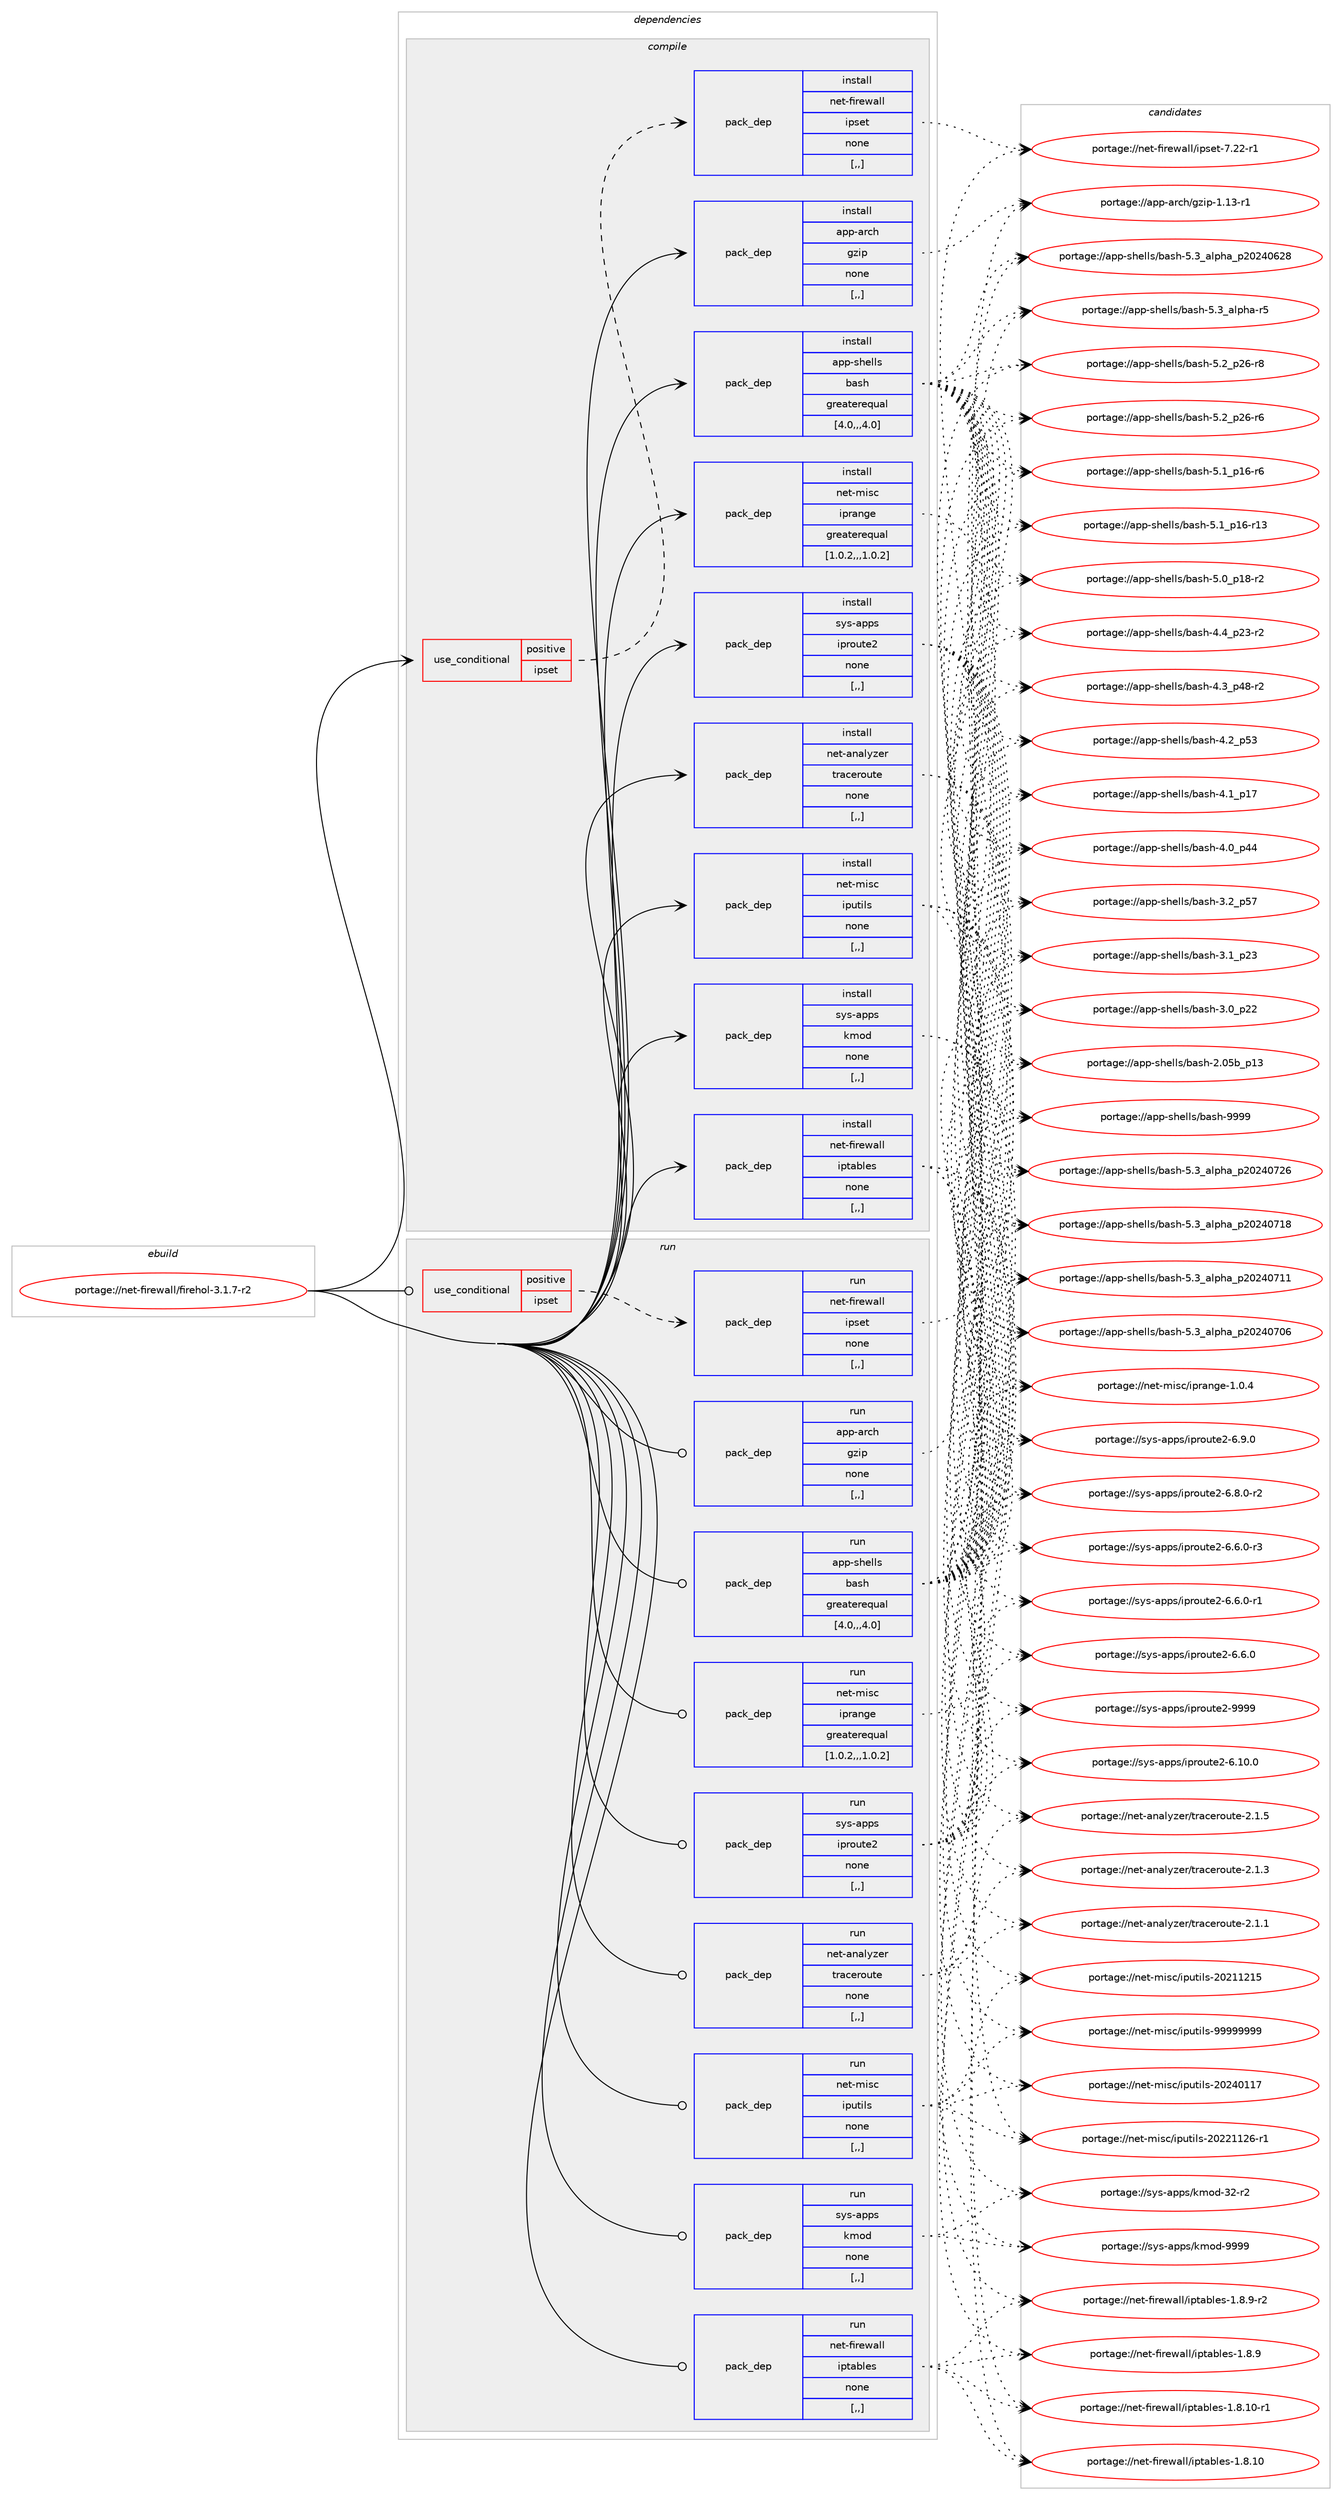 digraph prolog {

# *************
# Graph options
# *************

newrank=true;
concentrate=true;
compound=true;
graph [rankdir=LR,fontname=Helvetica,fontsize=10,ranksep=1.5];#, ranksep=2.5, nodesep=0.2];
edge  [arrowhead=vee];
node  [fontname=Helvetica,fontsize=10];

# **********
# The ebuild
# **********

subgraph cluster_leftcol {
color=gray;
label=<<i>ebuild</i>>;
id [label="portage://net-firewall/firehol-3.1.7-r2", color=red, width=4, href="../net-firewall/firehol-3.1.7-r2.svg"];
}

# ****************
# The dependencies
# ****************

subgraph cluster_midcol {
color=gray;
label=<<i>dependencies</i>>;
subgraph cluster_compile {
fillcolor="#eeeeee";
style=filled;
label=<<i>compile</i>>;
subgraph cond89915 {
dependency346525 [label=<<TABLE BORDER="0" CELLBORDER="1" CELLSPACING="0" CELLPADDING="4"><TR><TD ROWSPAN="3" CELLPADDING="10">use_conditional</TD></TR><TR><TD>positive</TD></TR><TR><TD>ipset</TD></TR></TABLE>>, shape=none, color=red];
subgraph pack254019 {
dependency346526 [label=<<TABLE BORDER="0" CELLBORDER="1" CELLSPACING="0" CELLPADDING="4" WIDTH="220"><TR><TD ROWSPAN="6" CELLPADDING="30">pack_dep</TD></TR><TR><TD WIDTH="110">install</TD></TR><TR><TD>net-firewall</TD></TR><TR><TD>ipset</TD></TR><TR><TD>none</TD></TR><TR><TD>[,,]</TD></TR></TABLE>>, shape=none, color=blue];
}
dependency346525:e -> dependency346526:w [weight=20,style="dashed",arrowhead="vee"];
}
id:e -> dependency346525:w [weight=20,style="solid",arrowhead="vee"];
subgraph pack254020 {
dependency346527 [label=<<TABLE BORDER="0" CELLBORDER="1" CELLSPACING="0" CELLPADDING="4" WIDTH="220"><TR><TD ROWSPAN="6" CELLPADDING="30">pack_dep</TD></TR><TR><TD WIDTH="110">install</TD></TR><TR><TD>app-arch</TD></TR><TR><TD>gzip</TD></TR><TR><TD>none</TD></TR><TR><TD>[,,]</TD></TR></TABLE>>, shape=none, color=blue];
}
id:e -> dependency346527:w [weight=20,style="solid",arrowhead="vee"];
subgraph pack254021 {
dependency346528 [label=<<TABLE BORDER="0" CELLBORDER="1" CELLSPACING="0" CELLPADDING="4" WIDTH="220"><TR><TD ROWSPAN="6" CELLPADDING="30">pack_dep</TD></TR><TR><TD WIDTH="110">install</TD></TR><TR><TD>app-shells</TD></TR><TR><TD>bash</TD></TR><TR><TD>greaterequal</TD></TR><TR><TD>[4.0,,,4.0]</TD></TR></TABLE>>, shape=none, color=blue];
}
id:e -> dependency346528:w [weight=20,style="solid",arrowhead="vee"];
subgraph pack254022 {
dependency346529 [label=<<TABLE BORDER="0" CELLBORDER="1" CELLSPACING="0" CELLPADDING="4" WIDTH="220"><TR><TD ROWSPAN="6" CELLPADDING="30">pack_dep</TD></TR><TR><TD WIDTH="110">install</TD></TR><TR><TD>net-analyzer</TD></TR><TR><TD>traceroute</TD></TR><TR><TD>none</TD></TR><TR><TD>[,,]</TD></TR></TABLE>>, shape=none, color=blue];
}
id:e -> dependency346529:w [weight=20,style="solid",arrowhead="vee"];
subgraph pack254023 {
dependency346530 [label=<<TABLE BORDER="0" CELLBORDER="1" CELLSPACING="0" CELLPADDING="4" WIDTH="220"><TR><TD ROWSPAN="6" CELLPADDING="30">pack_dep</TD></TR><TR><TD WIDTH="110">install</TD></TR><TR><TD>net-firewall</TD></TR><TR><TD>iptables</TD></TR><TR><TD>none</TD></TR><TR><TD>[,,]</TD></TR></TABLE>>, shape=none, color=blue];
}
id:e -> dependency346530:w [weight=20,style="solid",arrowhead="vee"];
subgraph pack254024 {
dependency346531 [label=<<TABLE BORDER="0" CELLBORDER="1" CELLSPACING="0" CELLPADDING="4" WIDTH="220"><TR><TD ROWSPAN="6" CELLPADDING="30">pack_dep</TD></TR><TR><TD WIDTH="110">install</TD></TR><TR><TD>net-misc</TD></TR><TR><TD>iprange</TD></TR><TR><TD>greaterequal</TD></TR><TR><TD>[1.0.2,,,1.0.2]</TD></TR></TABLE>>, shape=none, color=blue];
}
id:e -> dependency346531:w [weight=20,style="solid",arrowhead="vee"];
subgraph pack254025 {
dependency346532 [label=<<TABLE BORDER="0" CELLBORDER="1" CELLSPACING="0" CELLPADDING="4" WIDTH="220"><TR><TD ROWSPAN="6" CELLPADDING="30">pack_dep</TD></TR><TR><TD WIDTH="110">install</TD></TR><TR><TD>net-misc</TD></TR><TR><TD>iputils</TD></TR><TR><TD>none</TD></TR><TR><TD>[,,]</TD></TR></TABLE>>, shape=none, color=blue];
}
id:e -> dependency346532:w [weight=20,style="solid",arrowhead="vee"];
subgraph pack254026 {
dependency346533 [label=<<TABLE BORDER="0" CELLBORDER="1" CELLSPACING="0" CELLPADDING="4" WIDTH="220"><TR><TD ROWSPAN="6" CELLPADDING="30">pack_dep</TD></TR><TR><TD WIDTH="110">install</TD></TR><TR><TD>sys-apps</TD></TR><TR><TD>iproute2</TD></TR><TR><TD>none</TD></TR><TR><TD>[,,]</TD></TR></TABLE>>, shape=none, color=blue];
}
id:e -> dependency346533:w [weight=20,style="solid",arrowhead="vee"];
subgraph pack254027 {
dependency346534 [label=<<TABLE BORDER="0" CELLBORDER="1" CELLSPACING="0" CELLPADDING="4" WIDTH="220"><TR><TD ROWSPAN="6" CELLPADDING="30">pack_dep</TD></TR><TR><TD WIDTH="110">install</TD></TR><TR><TD>sys-apps</TD></TR><TR><TD>kmod</TD></TR><TR><TD>none</TD></TR><TR><TD>[,,]</TD></TR></TABLE>>, shape=none, color=blue];
}
id:e -> dependency346534:w [weight=20,style="solid",arrowhead="vee"];
}
subgraph cluster_compileandrun {
fillcolor="#eeeeee";
style=filled;
label=<<i>compile and run</i>>;
}
subgraph cluster_run {
fillcolor="#eeeeee";
style=filled;
label=<<i>run</i>>;
subgraph cond89916 {
dependency346535 [label=<<TABLE BORDER="0" CELLBORDER="1" CELLSPACING="0" CELLPADDING="4"><TR><TD ROWSPAN="3" CELLPADDING="10">use_conditional</TD></TR><TR><TD>positive</TD></TR><TR><TD>ipset</TD></TR></TABLE>>, shape=none, color=red];
subgraph pack254028 {
dependency346536 [label=<<TABLE BORDER="0" CELLBORDER="1" CELLSPACING="0" CELLPADDING="4" WIDTH="220"><TR><TD ROWSPAN="6" CELLPADDING="30">pack_dep</TD></TR><TR><TD WIDTH="110">run</TD></TR><TR><TD>net-firewall</TD></TR><TR><TD>ipset</TD></TR><TR><TD>none</TD></TR><TR><TD>[,,]</TD></TR></TABLE>>, shape=none, color=blue];
}
dependency346535:e -> dependency346536:w [weight=20,style="dashed",arrowhead="vee"];
}
id:e -> dependency346535:w [weight=20,style="solid",arrowhead="odot"];
subgraph pack254029 {
dependency346537 [label=<<TABLE BORDER="0" CELLBORDER="1" CELLSPACING="0" CELLPADDING="4" WIDTH="220"><TR><TD ROWSPAN="6" CELLPADDING="30">pack_dep</TD></TR><TR><TD WIDTH="110">run</TD></TR><TR><TD>app-arch</TD></TR><TR><TD>gzip</TD></TR><TR><TD>none</TD></TR><TR><TD>[,,]</TD></TR></TABLE>>, shape=none, color=blue];
}
id:e -> dependency346537:w [weight=20,style="solid",arrowhead="odot"];
subgraph pack254030 {
dependency346538 [label=<<TABLE BORDER="0" CELLBORDER="1" CELLSPACING="0" CELLPADDING="4" WIDTH="220"><TR><TD ROWSPAN="6" CELLPADDING="30">pack_dep</TD></TR><TR><TD WIDTH="110">run</TD></TR><TR><TD>app-shells</TD></TR><TR><TD>bash</TD></TR><TR><TD>greaterequal</TD></TR><TR><TD>[4.0,,,4.0]</TD></TR></TABLE>>, shape=none, color=blue];
}
id:e -> dependency346538:w [weight=20,style="solid",arrowhead="odot"];
subgraph pack254031 {
dependency346539 [label=<<TABLE BORDER="0" CELLBORDER="1" CELLSPACING="0" CELLPADDING="4" WIDTH="220"><TR><TD ROWSPAN="6" CELLPADDING="30">pack_dep</TD></TR><TR><TD WIDTH="110">run</TD></TR><TR><TD>net-analyzer</TD></TR><TR><TD>traceroute</TD></TR><TR><TD>none</TD></TR><TR><TD>[,,]</TD></TR></TABLE>>, shape=none, color=blue];
}
id:e -> dependency346539:w [weight=20,style="solid",arrowhead="odot"];
subgraph pack254032 {
dependency346540 [label=<<TABLE BORDER="0" CELLBORDER="1" CELLSPACING="0" CELLPADDING="4" WIDTH="220"><TR><TD ROWSPAN="6" CELLPADDING="30">pack_dep</TD></TR><TR><TD WIDTH="110">run</TD></TR><TR><TD>net-firewall</TD></TR><TR><TD>iptables</TD></TR><TR><TD>none</TD></TR><TR><TD>[,,]</TD></TR></TABLE>>, shape=none, color=blue];
}
id:e -> dependency346540:w [weight=20,style="solid",arrowhead="odot"];
subgraph pack254033 {
dependency346541 [label=<<TABLE BORDER="0" CELLBORDER="1" CELLSPACING="0" CELLPADDING="4" WIDTH="220"><TR><TD ROWSPAN="6" CELLPADDING="30">pack_dep</TD></TR><TR><TD WIDTH="110">run</TD></TR><TR><TD>net-misc</TD></TR><TR><TD>iprange</TD></TR><TR><TD>greaterequal</TD></TR><TR><TD>[1.0.2,,,1.0.2]</TD></TR></TABLE>>, shape=none, color=blue];
}
id:e -> dependency346541:w [weight=20,style="solid",arrowhead="odot"];
subgraph pack254034 {
dependency346542 [label=<<TABLE BORDER="0" CELLBORDER="1" CELLSPACING="0" CELLPADDING="4" WIDTH="220"><TR><TD ROWSPAN="6" CELLPADDING="30">pack_dep</TD></TR><TR><TD WIDTH="110">run</TD></TR><TR><TD>net-misc</TD></TR><TR><TD>iputils</TD></TR><TR><TD>none</TD></TR><TR><TD>[,,]</TD></TR></TABLE>>, shape=none, color=blue];
}
id:e -> dependency346542:w [weight=20,style="solid",arrowhead="odot"];
subgraph pack254035 {
dependency346543 [label=<<TABLE BORDER="0" CELLBORDER="1" CELLSPACING="0" CELLPADDING="4" WIDTH="220"><TR><TD ROWSPAN="6" CELLPADDING="30">pack_dep</TD></TR><TR><TD WIDTH="110">run</TD></TR><TR><TD>sys-apps</TD></TR><TR><TD>iproute2</TD></TR><TR><TD>none</TD></TR><TR><TD>[,,]</TD></TR></TABLE>>, shape=none, color=blue];
}
id:e -> dependency346543:w [weight=20,style="solid",arrowhead="odot"];
subgraph pack254036 {
dependency346544 [label=<<TABLE BORDER="0" CELLBORDER="1" CELLSPACING="0" CELLPADDING="4" WIDTH="220"><TR><TD ROWSPAN="6" CELLPADDING="30">pack_dep</TD></TR><TR><TD WIDTH="110">run</TD></TR><TR><TD>sys-apps</TD></TR><TR><TD>kmod</TD></TR><TR><TD>none</TD></TR><TR><TD>[,,]</TD></TR></TABLE>>, shape=none, color=blue];
}
id:e -> dependency346544:w [weight=20,style="solid",arrowhead="odot"];
}
}

# **************
# The candidates
# **************

subgraph cluster_choices {
rank=same;
color=gray;
label=<<i>candidates</i>>;

subgraph choice254019 {
color=black;
nodesep=1;
choice11010111645102105114101119971081084710511211510111645554650504511449 [label="portage://net-firewall/ipset-7.22-r1", color=red, width=4,href="../net-firewall/ipset-7.22-r1.svg"];
dependency346526:e -> choice11010111645102105114101119971081084710511211510111645554650504511449:w [style=dotted,weight="100"];
}
subgraph choice254020 {
color=black;
nodesep=1;
choice971121124597114991044710312210511245494649514511449 [label="portage://app-arch/gzip-1.13-r1", color=red, width=4,href="../app-arch/gzip-1.13-r1.svg"];
dependency346527:e -> choice971121124597114991044710312210511245494649514511449:w [style=dotted,weight="100"];
}
subgraph choice254021 {
color=black;
nodesep=1;
choice97112112451151041011081081154798971151044557575757 [label="portage://app-shells/bash-9999", color=red, width=4,href="../app-shells/bash-9999.svg"];
choice971121124511510410110810811547989711510445534651959710811210497951125048505248555054 [label="portage://app-shells/bash-5.3_alpha_p20240726", color=red, width=4,href="../app-shells/bash-5.3_alpha_p20240726.svg"];
choice971121124511510410110810811547989711510445534651959710811210497951125048505248554956 [label="portage://app-shells/bash-5.3_alpha_p20240718", color=red, width=4,href="../app-shells/bash-5.3_alpha_p20240718.svg"];
choice971121124511510410110810811547989711510445534651959710811210497951125048505248554949 [label="portage://app-shells/bash-5.3_alpha_p20240711", color=red, width=4,href="../app-shells/bash-5.3_alpha_p20240711.svg"];
choice971121124511510410110810811547989711510445534651959710811210497951125048505248554854 [label="portage://app-shells/bash-5.3_alpha_p20240706", color=red, width=4,href="../app-shells/bash-5.3_alpha_p20240706.svg"];
choice971121124511510410110810811547989711510445534651959710811210497951125048505248545056 [label="portage://app-shells/bash-5.3_alpha_p20240628", color=red, width=4,href="../app-shells/bash-5.3_alpha_p20240628.svg"];
choice9711211245115104101108108115479897115104455346519597108112104974511453 [label="portage://app-shells/bash-5.3_alpha-r5", color=red, width=4,href="../app-shells/bash-5.3_alpha-r5.svg"];
choice9711211245115104101108108115479897115104455346509511250544511456 [label="portage://app-shells/bash-5.2_p26-r8", color=red, width=4,href="../app-shells/bash-5.2_p26-r8.svg"];
choice9711211245115104101108108115479897115104455346509511250544511454 [label="portage://app-shells/bash-5.2_p26-r6", color=red, width=4,href="../app-shells/bash-5.2_p26-r6.svg"];
choice9711211245115104101108108115479897115104455346499511249544511454 [label="portage://app-shells/bash-5.1_p16-r6", color=red, width=4,href="../app-shells/bash-5.1_p16-r6.svg"];
choice971121124511510410110810811547989711510445534649951124954451144951 [label="portage://app-shells/bash-5.1_p16-r13", color=red, width=4,href="../app-shells/bash-5.1_p16-r13.svg"];
choice9711211245115104101108108115479897115104455346489511249564511450 [label="portage://app-shells/bash-5.0_p18-r2", color=red, width=4,href="../app-shells/bash-5.0_p18-r2.svg"];
choice9711211245115104101108108115479897115104455246529511250514511450 [label="portage://app-shells/bash-4.4_p23-r2", color=red, width=4,href="../app-shells/bash-4.4_p23-r2.svg"];
choice9711211245115104101108108115479897115104455246519511252564511450 [label="portage://app-shells/bash-4.3_p48-r2", color=red, width=4,href="../app-shells/bash-4.3_p48-r2.svg"];
choice971121124511510410110810811547989711510445524650951125351 [label="portage://app-shells/bash-4.2_p53", color=red, width=4,href="../app-shells/bash-4.2_p53.svg"];
choice971121124511510410110810811547989711510445524649951124955 [label="portage://app-shells/bash-4.1_p17", color=red, width=4,href="../app-shells/bash-4.1_p17.svg"];
choice971121124511510410110810811547989711510445524648951125252 [label="portage://app-shells/bash-4.0_p44", color=red, width=4,href="../app-shells/bash-4.0_p44.svg"];
choice971121124511510410110810811547989711510445514650951125355 [label="portage://app-shells/bash-3.2_p57", color=red, width=4,href="../app-shells/bash-3.2_p57.svg"];
choice971121124511510410110810811547989711510445514649951125051 [label="portage://app-shells/bash-3.1_p23", color=red, width=4,href="../app-shells/bash-3.1_p23.svg"];
choice971121124511510410110810811547989711510445514648951125050 [label="portage://app-shells/bash-3.0_p22", color=red, width=4,href="../app-shells/bash-3.0_p22.svg"];
choice9711211245115104101108108115479897115104455046485398951124951 [label="portage://app-shells/bash-2.05b_p13", color=red, width=4,href="../app-shells/bash-2.05b_p13.svg"];
dependency346528:e -> choice97112112451151041011081081154798971151044557575757:w [style=dotted,weight="100"];
dependency346528:e -> choice971121124511510410110810811547989711510445534651959710811210497951125048505248555054:w [style=dotted,weight="100"];
dependency346528:e -> choice971121124511510410110810811547989711510445534651959710811210497951125048505248554956:w [style=dotted,weight="100"];
dependency346528:e -> choice971121124511510410110810811547989711510445534651959710811210497951125048505248554949:w [style=dotted,weight="100"];
dependency346528:e -> choice971121124511510410110810811547989711510445534651959710811210497951125048505248554854:w [style=dotted,weight="100"];
dependency346528:e -> choice971121124511510410110810811547989711510445534651959710811210497951125048505248545056:w [style=dotted,weight="100"];
dependency346528:e -> choice9711211245115104101108108115479897115104455346519597108112104974511453:w [style=dotted,weight="100"];
dependency346528:e -> choice9711211245115104101108108115479897115104455346509511250544511456:w [style=dotted,weight="100"];
dependency346528:e -> choice9711211245115104101108108115479897115104455346509511250544511454:w [style=dotted,weight="100"];
dependency346528:e -> choice9711211245115104101108108115479897115104455346499511249544511454:w [style=dotted,weight="100"];
dependency346528:e -> choice971121124511510410110810811547989711510445534649951124954451144951:w [style=dotted,weight="100"];
dependency346528:e -> choice9711211245115104101108108115479897115104455346489511249564511450:w [style=dotted,weight="100"];
dependency346528:e -> choice9711211245115104101108108115479897115104455246529511250514511450:w [style=dotted,weight="100"];
dependency346528:e -> choice9711211245115104101108108115479897115104455246519511252564511450:w [style=dotted,weight="100"];
dependency346528:e -> choice971121124511510410110810811547989711510445524650951125351:w [style=dotted,weight="100"];
dependency346528:e -> choice971121124511510410110810811547989711510445524649951124955:w [style=dotted,weight="100"];
dependency346528:e -> choice971121124511510410110810811547989711510445524648951125252:w [style=dotted,weight="100"];
dependency346528:e -> choice971121124511510410110810811547989711510445514650951125355:w [style=dotted,weight="100"];
dependency346528:e -> choice971121124511510410110810811547989711510445514649951125051:w [style=dotted,weight="100"];
dependency346528:e -> choice971121124511510410110810811547989711510445514648951125050:w [style=dotted,weight="100"];
dependency346528:e -> choice9711211245115104101108108115479897115104455046485398951124951:w [style=dotted,weight="100"];
}
subgraph choice254022 {
color=black;
nodesep=1;
choice110101116459711097108121122101114471161149799101114111117116101455046494653 [label="portage://net-analyzer/traceroute-2.1.5", color=red, width=4,href="../net-analyzer/traceroute-2.1.5.svg"];
choice110101116459711097108121122101114471161149799101114111117116101455046494651 [label="portage://net-analyzer/traceroute-2.1.3", color=red, width=4,href="../net-analyzer/traceroute-2.1.3.svg"];
choice110101116459711097108121122101114471161149799101114111117116101455046494649 [label="portage://net-analyzer/traceroute-2.1.1", color=red, width=4,href="../net-analyzer/traceroute-2.1.1.svg"];
dependency346529:e -> choice110101116459711097108121122101114471161149799101114111117116101455046494653:w [style=dotted,weight="100"];
dependency346529:e -> choice110101116459711097108121122101114471161149799101114111117116101455046494651:w [style=dotted,weight="100"];
dependency346529:e -> choice110101116459711097108121122101114471161149799101114111117116101455046494649:w [style=dotted,weight="100"];
}
subgraph choice254023 {
color=black;
nodesep=1;
choice1101011164510210511410111997108108471051121169798108101115454946564649484511449 [label="portage://net-firewall/iptables-1.8.10-r1", color=red, width=4,href="../net-firewall/iptables-1.8.10-r1.svg"];
choice110101116451021051141011199710810847105112116979810810111545494656464948 [label="portage://net-firewall/iptables-1.8.10", color=red, width=4,href="../net-firewall/iptables-1.8.10.svg"];
choice11010111645102105114101119971081084710511211697981081011154549465646574511450 [label="portage://net-firewall/iptables-1.8.9-r2", color=red, width=4,href="../net-firewall/iptables-1.8.9-r2.svg"];
choice1101011164510210511410111997108108471051121169798108101115454946564657 [label="portage://net-firewall/iptables-1.8.9", color=red, width=4,href="../net-firewall/iptables-1.8.9.svg"];
dependency346530:e -> choice1101011164510210511410111997108108471051121169798108101115454946564649484511449:w [style=dotted,weight="100"];
dependency346530:e -> choice110101116451021051141011199710810847105112116979810810111545494656464948:w [style=dotted,weight="100"];
dependency346530:e -> choice11010111645102105114101119971081084710511211697981081011154549465646574511450:w [style=dotted,weight="100"];
dependency346530:e -> choice1101011164510210511410111997108108471051121169798108101115454946564657:w [style=dotted,weight="100"];
}
subgraph choice254024 {
color=black;
nodesep=1;
choice11010111645109105115994710511211497110103101454946484652 [label="portage://net-misc/iprange-1.0.4", color=red, width=4,href="../net-misc/iprange-1.0.4.svg"];
dependency346531:e -> choice11010111645109105115994710511211497110103101454946484652:w [style=dotted,weight="100"];
}
subgraph choice254025 {
color=black;
nodesep=1;
choice110101116451091051159947105112117116105108115455757575757575757 [label="portage://net-misc/iputils-99999999", color=red, width=4,href="../net-misc/iputils-99999999.svg"];
choice110101116451091051159947105112117116105108115455048505248494955 [label="portage://net-misc/iputils-20240117", color=red, width=4,href="../net-misc/iputils-20240117.svg"];
choice1101011164510910511599471051121171161051081154550485050494950544511449 [label="portage://net-misc/iputils-20221126-r1", color=red, width=4,href="../net-misc/iputils-20221126-r1.svg"];
choice110101116451091051159947105112117116105108115455048504949504953 [label="portage://net-misc/iputils-20211215", color=red, width=4,href="../net-misc/iputils-20211215.svg"];
dependency346532:e -> choice110101116451091051159947105112117116105108115455757575757575757:w [style=dotted,weight="100"];
dependency346532:e -> choice110101116451091051159947105112117116105108115455048505248494955:w [style=dotted,weight="100"];
dependency346532:e -> choice1101011164510910511599471051121171161051081154550485050494950544511449:w [style=dotted,weight="100"];
dependency346532:e -> choice110101116451091051159947105112117116105108115455048504949504953:w [style=dotted,weight="100"];
}
subgraph choice254026 {
color=black;
nodesep=1;
choice115121115459711211211547105112114111117116101504557575757 [label="portage://sys-apps/iproute2-9999", color=red, width=4,href="../sys-apps/iproute2-9999.svg"];
choice1151211154597112112115471051121141111171161015045544649484648 [label="portage://sys-apps/iproute2-6.10.0", color=red, width=4,href="../sys-apps/iproute2-6.10.0.svg"];
choice11512111545971121121154710511211411111711610150455446574648 [label="portage://sys-apps/iproute2-6.9.0", color=red, width=4,href="../sys-apps/iproute2-6.9.0.svg"];
choice115121115459711211211547105112114111117116101504554465646484511450 [label="portage://sys-apps/iproute2-6.8.0-r2", color=red, width=4,href="../sys-apps/iproute2-6.8.0-r2.svg"];
choice115121115459711211211547105112114111117116101504554465446484511451 [label="portage://sys-apps/iproute2-6.6.0-r3", color=red, width=4,href="../sys-apps/iproute2-6.6.0-r3.svg"];
choice115121115459711211211547105112114111117116101504554465446484511449 [label="portage://sys-apps/iproute2-6.6.0-r1", color=red, width=4,href="../sys-apps/iproute2-6.6.0-r1.svg"];
choice11512111545971121121154710511211411111711610150455446544648 [label="portage://sys-apps/iproute2-6.6.0", color=red, width=4,href="../sys-apps/iproute2-6.6.0.svg"];
dependency346533:e -> choice115121115459711211211547105112114111117116101504557575757:w [style=dotted,weight="100"];
dependency346533:e -> choice1151211154597112112115471051121141111171161015045544649484648:w [style=dotted,weight="100"];
dependency346533:e -> choice11512111545971121121154710511211411111711610150455446574648:w [style=dotted,weight="100"];
dependency346533:e -> choice115121115459711211211547105112114111117116101504554465646484511450:w [style=dotted,weight="100"];
dependency346533:e -> choice115121115459711211211547105112114111117116101504554465446484511451:w [style=dotted,weight="100"];
dependency346533:e -> choice115121115459711211211547105112114111117116101504554465446484511449:w [style=dotted,weight="100"];
dependency346533:e -> choice11512111545971121121154710511211411111711610150455446544648:w [style=dotted,weight="100"];
}
subgraph choice254027 {
color=black;
nodesep=1;
choice1151211154597112112115471071091111004557575757 [label="portage://sys-apps/kmod-9999", color=red, width=4,href="../sys-apps/kmod-9999.svg"];
choice1151211154597112112115471071091111004551504511450 [label="portage://sys-apps/kmod-32-r2", color=red, width=4,href="../sys-apps/kmod-32-r2.svg"];
dependency346534:e -> choice1151211154597112112115471071091111004557575757:w [style=dotted,weight="100"];
dependency346534:e -> choice1151211154597112112115471071091111004551504511450:w [style=dotted,weight="100"];
}
subgraph choice254028 {
color=black;
nodesep=1;
choice11010111645102105114101119971081084710511211510111645554650504511449 [label="portage://net-firewall/ipset-7.22-r1", color=red, width=4,href="../net-firewall/ipset-7.22-r1.svg"];
dependency346536:e -> choice11010111645102105114101119971081084710511211510111645554650504511449:w [style=dotted,weight="100"];
}
subgraph choice254029 {
color=black;
nodesep=1;
choice971121124597114991044710312210511245494649514511449 [label="portage://app-arch/gzip-1.13-r1", color=red, width=4,href="../app-arch/gzip-1.13-r1.svg"];
dependency346537:e -> choice971121124597114991044710312210511245494649514511449:w [style=dotted,weight="100"];
}
subgraph choice254030 {
color=black;
nodesep=1;
choice97112112451151041011081081154798971151044557575757 [label="portage://app-shells/bash-9999", color=red, width=4,href="../app-shells/bash-9999.svg"];
choice971121124511510410110810811547989711510445534651959710811210497951125048505248555054 [label="portage://app-shells/bash-5.3_alpha_p20240726", color=red, width=4,href="../app-shells/bash-5.3_alpha_p20240726.svg"];
choice971121124511510410110810811547989711510445534651959710811210497951125048505248554956 [label="portage://app-shells/bash-5.3_alpha_p20240718", color=red, width=4,href="../app-shells/bash-5.3_alpha_p20240718.svg"];
choice971121124511510410110810811547989711510445534651959710811210497951125048505248554949 [label="portage://app-shells/bash-5.3_alpha_p20240711", color=red, width=4,href="../app-shells/bash-5.3_alpha_p20240711.svg"];
choice971121124511510410110810811547989711510445534651959710811210497951125048505248554854 [label="portage://app-shells/bash-5.3_alpha_p20240706", color=red, width=4,href="../app-shells/bash-5.3_alpha_p20240706.svg"];
choice971121124511510410110810811547989711510445534651959710811210497951125048505248545056 [label="portage://app-shells/bash-5.3_alpha_p20240628", color=red, width=4,href="../app-shells/bash-5.3_alpha_p20240628.svg"];
choice9711211245115104101108108115479897115104455346519597108112104974511453 [label="portage://app-shells/bash-5.3_alpha-r5", color=red, width=4,href="../app-shells/bash-5.3_alpha-r5.svg"];
choice9711211245115104101108108115479897115104455346509511250544511456 [label="portage://app-shells/bash-5.2_p26-r8", color=red, width=4,href="../app-shells/bash-5.2_p26-r8.svg"];
choice9711211245115104101108108115479897115104455346509511250544511454 [label="portage://app-shells/bash-5.2_p26-r6", color=red, width=4,href="../app-shells/bash-5.2_p26-r6.svg"];
choice9711211245115104101108108115479897115104455346499511249544511454 [label="portage://app-shells/bash-5.1_p16-r6", color=red, width=4,href="../app-shells/bash-5.1_p16-r6.svg"];
choice971121124511510410110810811547989711510445534649951124954451144951 [label="portage://app-shells/bash-5.1_p16-r13", color=red, width=4,href="../app-shells/bash-5.1_p16-r13.svg"];
choice9711211245115104101108108115479897115104455346489511249564511450 [label="portage://app-shells/bash-5.0_p18-r2", color=red, width=4,href="../app-shells/bash-5.0_p18-r2.svg"];
choice9711211245115104101108108115479897115104455246529511250514511450 [label="portage://app-shells/bash-4.4_p23-r2", color=red, width=4,href="../app-shells/bash-4.4_p23-r2.svg"];
choice9711211245115104101108108115479897115104455246519511252564511450 [label="portage://app-shells/bash-4.3_p48-r2", color=red, width=4,href="../app-shells/bash-4.3_p48-r2.svg"];
choice971121124511510410110810811547989711510445524650951125351 [label="portage://app-shells/bash-4.2_p53", color=red, width=4,href="../app-shells/bash-4.2_p53.svg"];
choice971121124511510410110810811547989711510445524649951124955 [label="portage://app-shells/bash-4.1_p17", color=red, width=4,href="../app-shells/bash-4.1_p17.svg"];
choice971121124511510410110810811547989711510445524648951125252 [label="portage://app-shells/bash-4.0_p44", color=red, width=4,href="../app-shells/bash-4.0_p44.svg"];
choice971121124511510410110810811547989711510445514650951125355 [label="portage://app-shells/bash-3.2_p57", color=red, width=4,href="../app-shells/bash-3.2_p57.svg"];
choice971121124511510410110810811547989711510445514649951125051 [label="portage://app-shells/bash-3.1_p23", color=red, width=4,href="../app-shells/bash-3.1_p23.svg"];
choice971121124511510410110810811547989711510445514648951125050 [label="portage://app-shells/bash-3.0_p22", color=red, width=4,href="../app-shells/bash-3.0_p22.svg"];
choice9711211245115104101108108115479897115104455046485398951124951 [label="portage://app-shells/bash-2.05b_p13", color=red, width=4,href="../app-shells/bash-2.05b_p13.svg"];
dependency346538:e -> choice97112112451151041011081081154798971151044557575757:w [style=dotted,weight="100"];
dependency346538:e -> choice971121124511510410110810811547989711510445534651959710811210497951125048505248555054:w [style=dotted,weight="100"];
dependency346538:e -> choice971121124511510410110810811547989711510445534651959710811210497951125048505248554956:w [style=dotted,weight="100"];
dependency346538:e -> choice971121124511510410110810811547989711510445534651959710811210497951125048505248554949:w [style=dotted,weight="100"];
dependency346538:e -> choice971121124511510410110810811547989711510445534651959710811210497951125048505248554854:w [style=dotted,weight="100"];
dependency346538:e -> choice971121124511510410110810811547989711510445534651959710811210497951125048505248545056:w [style=dotted,weight="100"];
dependency346538:e -> choice9711211245115104101108108115479897115104455346519597108112104974511453:w [style=dotted,weight="100"];
dependency346538:e -> choice9711211245115104101108108115479897115104455346509511250544511456:w [style=dotted,weight="100"];
dependency346538:e -> choice9711211245115104101108108115479897115104455346509511250544511454:w [style=dotted,weight="100"];
dependency346538:e -> choice9711211245115104101108108115479897115104455346499511249544511454:w [style=dotted,weight="100"];
dependency346538:e -> choice971121124511510410110810811547989711510445534649951124954451144951:w [style=dotted,weight="100"];
dependency346538:e -> choice9711211245115104101108108115479897115104455346489511249564511450:w [style=dotted,weight="100"];
dependency346538:e -> choice9711211245115104101108108115479897115104455246529511250514511450:w [style=dotted,weight="100"];
dependency346538:e -> choice9711211245115104101108108115479897115104455246519511252564511450:w [style=dotted,weight="100"];
dependency346538:e -> choice971121124511510410110810811547989711510445524650951125351:w [style=dotted,weight="100"];
dependency346538:e -> choice971121124511510410110810811547989711510445524649951124955:w [style=dotted,weight="100"];
dependency346538:e -> choice971121124511510410110810811547989711510445524648951125252:w [style=dotted,weight="100"];
dependency346538:e -> choice971121124511510410110810811547989711510445514650951125355:w [style=dotted,weight="100"];
dependency346538:e -> choice971121124511510410110810811547989711510445514649951125051:w [style=dotted,weight="100"];
dependency346538:e -> choice971121124511510410110810811547989711510445514648951125050:w [style=dotted,weight="100"];
dependency346538:e -> choice9711211245115104101108108115479897115104455046485398951124951:w [style=dotted,weight="100"];
}
subgraph choice254031 {
color=black;
nodesep=1;
choice110101116459711097108121122101114471161149799101114111117116101455046494653 [label="portage://net-analyzer/traceroute-2.1.5", color=red, width=4,href="../net-analyzer/traceroute-2.1.5.svg"];
choice110101116459711097108121122101114471161149799101114111117116101455046494651 [label="portage://net-analyzer/traceroute-2.1.3", color=red, width=4,href="../net-analyzer/traceroute-2.1.3.svg"];
choice110101116459711097108121122101114471161149799101114111117116101455046494649 [label="portage://net-analyzer/traceroute-2.1.1", color=red, width=4,href="../net-analyzer/traceroute-2.1.1.svg"];
dependency346539:e -> choice110101116459711097108121122101114471161149799101114111117116101455046494653:w [style=dotted,weight="100"];
dependency346539:e -> choice110101116459711097108121122101114471161149799101114111117116101455046494651:w [style=dotted,weight="100"];
dependency346539:e -> choice110101116459711097108121122101114471161149799101114111117116101455046494649:w [style=dotted,weight="100"];
}
subgraph choice254032 {
color=black;
nodesep=1;
choice1101011164510210511410111997108108471051121169798108101115454946564649484511449 [label="portage://net-firewall/iptables-1.8.10-r1", color=red, width=4,href="../net-firewall/iptables-1.8.10-r1.svg"];
choice110101116451021051141011199710810847105112116979810810111545494656464948 [label="portage://net-firewall/iptables-1.8.10", color=red, width=4,href="../net-firewall/iptables-1.8.10.svg"];
choice11010111645102105114101119971081084710511211697981081011154549465646574511450 [label="portage://net-firewall/iptables-1.8.9-r2", color=red, width=4,href="../net-firewall/iptables-1.8.9-r2.svg"];
choice1101011164510210511410111997108108471051121169798108101115454946564657 [label="portage://net-firewall/iptables-1.8.9", color=red, width=4,href="../net-firewall/iptables-1.8.9.svg"];
dependency346540:e -> choice1101011164510210511410111997108108471051121169798108101115454946564649484511449:w [style=dotted,weight="100"];
dependency346540:e -> choice110101116451021051141011199710810847105112116979810810111545494656464948:w [style=dotted,weight="100"];
dependency346540:e -> choice11010111645102105114101119971081084710511211697981081011154549465646574511450:w [style=dotted,weight="100"];
dependency346540:e -> choice1101011164510210511410111997108108471051121169798108101115454946564657:w [style=dotted,weight="100"];
}
subgraph choice254033 {
color=black;
nodesep=1;
choice11010111645109105115994710511211497110103101454946484652 [label="portage://net-misc/iprange-1.0.4", color=red, width=4,href="../net-misc/iprange-1.0.4.svg"];
dependency346541:e -> choice11010111645109105115994710511211497110103101454946484652:w [style=dotted,weight="100"];
}
subgraph choice254034 {
color=black;
nodesep=1;
choice110101116451091051159947105112117116105108115455757575757575757 [label="portage://net-misc/iputils-99999999", color=red, width=4,href="../net-misc/iputils-99999999.svg"];
choice110101116451091051159947105112117116105108115455048505248494955 [label="portage://net-misc/iputils-20240117", color=red, width=4,href="../net-misc/iputils-20240117.svg"];
choice1101011164510910511599471051121171161051081154550485050494950544511449 [label="portage://net-misc/iputils-20221126-r1", color=red, width=4,href="../net-misc/iputils-20221126-r1.svg"];
choice110101116451091051159947105112117116105108115455048504949504953 [label="portage://net-misc/iputils-20211215", color=red, width=4,href="../net-misc/iputils-20211215.svg"];
dependency346542:e -> choice110101116451091051159947105112117116105108115455757575757575757:w [style=dotted,weight="100"];
dependency346542:e -> choice110101116451091051159947105112117116105108115455048505248494955:w [style=dotted,weight="100"];
dependency346542:e -> choice1101011164510910511599471051121171161051081154550485050494950544511449:w [style=dotted,weight="100"];
dependency346542:e -> choice110101116451091051159947105112117116105108115455048504949504953:w [style=dotted,weight="100"];
}
subgraph choice254035 {
color=black;
nodesep=1;
choice115121115459711211211547105112114111117116101504557575757 [label="portage://sys-apps/iproute2-9999", color=red, width=4,href="../sys-apps/iproute2-9999.svg"];
choice1151211154597112112115471051121141111171161015045544649484648 [label="portage://sys-apps/iproute2-6.10.0", color=red, width=4,href="../sys-apps/iproute2-6.10.0.svg"];
choice11512111545971121121154710511211411111711610150455446574648 [label="portage://sys-apps/iproute2-6.9.0", color=red, width=4,href="../sys-apps/iproute2-6.9.0.svg"];
choice115121115459711211211547105112114111117116101504554465646484511450 [label="portage://sys-apps/iproute2-6.8.0-r2", color=red, width=4,href="../sys-apps/iproute2-6.8.0-r2.svg"];
choice115121115459711211211547105112114111117116101504554465446484511451 [label="portage://sys-apps/iproute2-6.6.0-r3", color=red, width=4,href="../sys-apps/iproute2-6.6.0-r3.svg"];
choice115121115459711211211547105112114111117116101504554465446484511449 [label="portage://sys-apps/iproute2-6.6.0-r1", color=red, width=4,href="../sys-apps/iproute2-6.6.0-r1.svg"];
choice11512111545971121121154710511211411111711610150455446544648 [label="portage://sys-apps/iproute2-6.6.0", color=red, width=4,href="../sys-apps/iproute2-6.6.0.svg"];
dependency346543:e -> choice115121115459711211211547105112114111117116101504557575757:w [style=dotted,weight="100"];
dependency346543:e -> choice1151211154597112112115471051121141111171161015045544649484648:w [style=dotted,weight="100"];
dependency346543:e -> choice11512111545971121121154710511211411111711610150455446574648:w [style=dotted,weight="100"];
dependency346543:e -> choice115121115459711211211547105112114111117116101504554465646484511450:w [style=dotted,weight="100"];
dependency346543:e -> choice115121115459711211211547105112114111117116101504554465446484511451:w [style=dotted,weight="100"];
dependency346543:e -> choice115121115459711211211547105112114111117116101504554465446484511449:w [style=dotted,weight="100"];
dependency346543:e -> choice11512111545971121121154710511211411111711610150455446544648:w [style=dotted,weight="100"];
}
subgraph choice254036 {
color=black;
nodesep=1;
choice1151211154597112112115471071091111004557575757 [label="portage://sys-apps/kmod-9999", color=red, width=4,href="../sys-apps/kmod-9999.svg"];
choice1151211154597112112115471071091111004551504511450 [label="portage://sys-apps/kmod-32-r2", color=red, width=4,href="../sys-apps/kmod-32-r2.svg"];
dependency346544:e -> choice1151211154597112112115471071091111004557575757:w [style=dotted,weight="100"];
dependency346544:e -> choice1151211154597112112115471071091111004551504511450:w [style=dotted,weight="100"];
}
}

}
